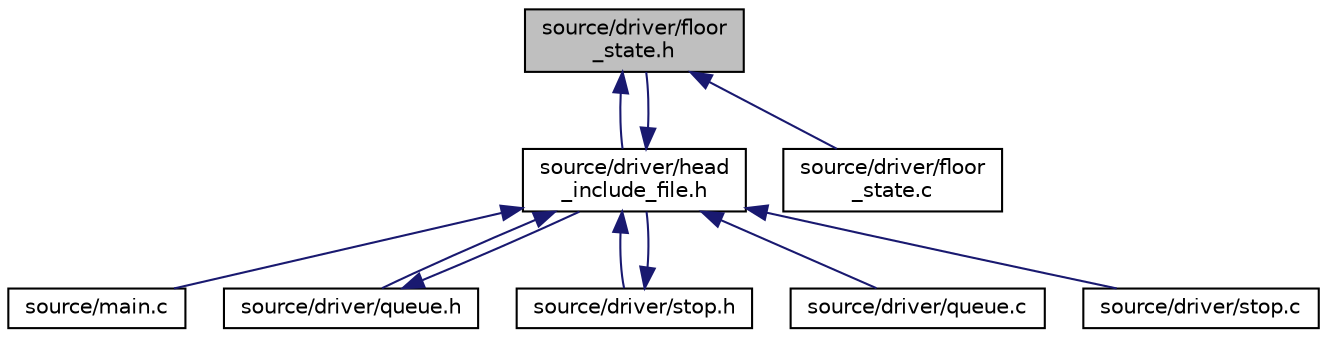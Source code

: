 digraph "source/driver/floor_state.h"
{
 // LATEX_PDF_SIZE
  edge [fontname="Helvetica",fontsize="10",labelfontname="Helvetica",labelfontsize="10"];
  node [fontname="Helvetica",fontsize="10",shape=record];
  Node1 [label="source/driver/floor\l_state.h",height=0.2,width=0.4,color="black", fillcolor="grey75", style="filled", fontcolor="black",tooltip="the file that handles the state of the floors and the elevator direction."];
  Node1 -> Node2 [dir="back",color="midnightblue",fontsize="10",style="solid",fontname="Helvetica"];
  Node2 [label="source/driver/head\l_include_file.h",height=0.2,width=0.4,color="black", fillcolor="white", style="filled",URL="$head__include__file_8h.html",tooltip="This file is meant to collect all the files into a big include file.   Here we have all the libraries..."];
  Node2 -> Node3 [dir="back",color="midnightblue",fontsize="10",style="solid",fontname="Helvetica"];
  Node3 [label="source/main.c",height=0.2,width=0.4,color="black", fillcolor="white", style="filled",URL="$main_8c.html",tooltip="This is our main program, also known as main.c."];
  Node2 -> Node1 [dir="back",color="midnightblue",fontsize="10",style="solid",fontname="Helvetica"];
  Node2 -> Node4 [dir="back",color="midnightblue",fontsize="10",style="solid",fontname="Helvetica"];
  Node4 [label="source/driver/queue.h",height=0.2,width=0.4,color="black", fillcolor="white", style="filled",URL="$queue_8h.html",tooltip="This file handles the queue system of the elevator. How to add an element to the queue,..."];
  Node4 -> Node2 [dir="back",color="midnightblue",fontsize="10",style="solid",fontname="Helvetica"];
  Node2 -> Node5 [dir="back",color="midnightblue",fontsize="10",style="solid",fontname="Helvetica"];
  Node5 [label="source/driver/stop.h",height=0.2,width=0.4,color="black", fillcolor="white", style="filled",URL="$stop_8h.html",tooltip="The file that handles both how the elevator stops at a floor and how the elevator stops if the stop b..."];
  Node5 -> Node2 [dir="back",color="midnightblue",fontsize="10",style="solid",fontname="Helvetica"];
  Node2 -> Node6 [dir="back",color="midnightblue",fontsize="10",style="solid",fontname="Helvetica"];
  Node6 [label="source/driver/queue.c",height=0.2,width=0.4,color="black", fillcolor="white", style="filled",URL="$queue_8c_source.html",tooltip=" "];
  Node2 -> Node7 [dir="back",color="midnightblue",fontsize="10",style="solid",fontname="Helvetica"];
  Node7 [label="source/driver/stop.c",height=0.2,width=0.4,color="black", fillcolor="white", style="filled",URL="$stop_8c_source.html",tooltip=" "];
  Node1 -> Node8 [dir="back",color="midnightblue",fontsize="10",style="solid",fontname="Helvetica"];
  Node8 [label="source/driver/floor\l_state.c",height=0.2,width=0.4,color="black", fillcolor="white", style="filled",URL="$floor__state_8c_source.html",tooltip=" "];
}
